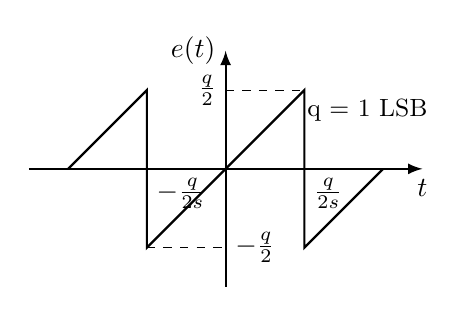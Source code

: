 \begin{tikzpicture}
	
	% horizontal axis
	\draw[-latex, thick] (-2.5,0) -- (2.5,0) node[anchor=north] {$t$};
	\draw[-latex, thick] (0,-1.5) -- (0,1.5) node[anchor=east] {$e(t)$};
	% labels
	\draw	(1,0) node[anchor=north west] {$\frac{q}{2s}$}
			(-1,0) node[anchor=north west] {$-\frac{q}{2s}$};
	
	% vertical axis
	
	
	\draw[thick] (-2, 0) -- (-1, 1) -- (-1,-1) -- (1,1) -- (1,-1) -- (2,0);
	\draw 	(0,1) node[anchor=east] {$\frac{q}{2}$}  
			(0,-1) node[anchor=west] {$-\frac{q}{2}$};
	
	\draw[dashed] (0,1) -- (1,1);
	\draw[dashed] (-1,-1) -- (0,-1);
	\draw (1.8,1) node[anchor=north] {\small q = 1 LSB};
	
\end{tikzpicture}